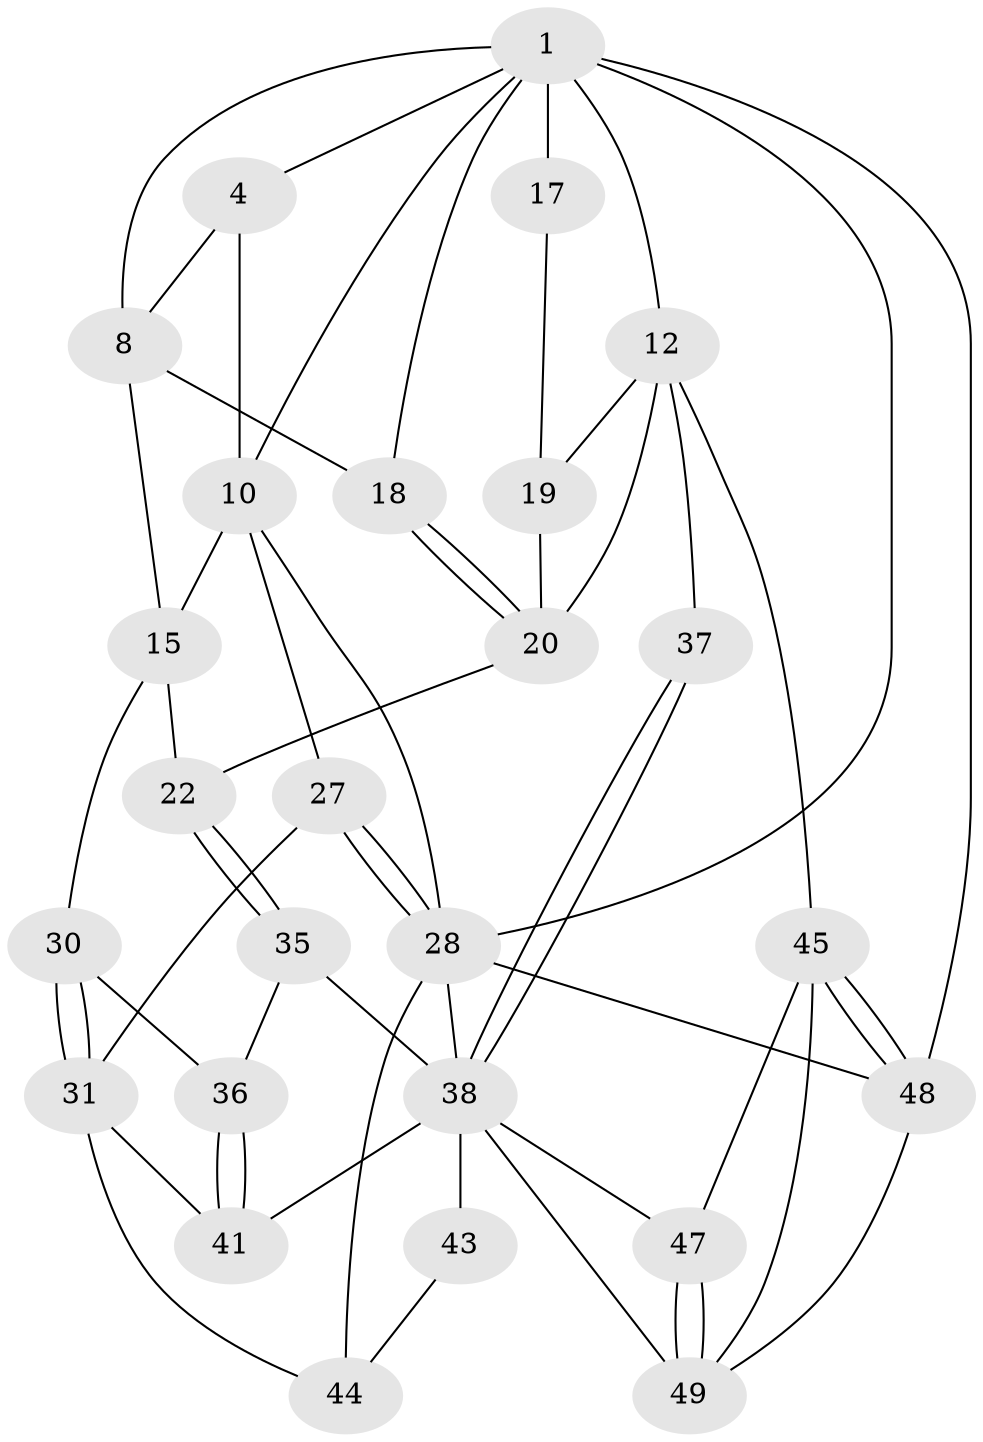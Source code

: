 // original degree distribution, {3: 0.038461538461538464, 6: 0.19230769230769232, 5: 0.5384615384615384, 4: 0.23076923076923078}
// Generated by graph-tools (version 1.1) at 2025/28/03/15/25 16:28:00]
// undirected, 26 vertices, 57 edges
graph export_dot {
graph [start="1"]
  node [color=gray90,style=filled];
  1 [pos="+0.8254424939879599+0",super="+2+5"];
  4 [pos="+0.40362163444073795+0",super="+9"];
  8 [pos="+0.45765225950653476+0.06214118966765521",super="+14"];
  10 [pos="+0.14606992372987218+0.24372352273798595",super="+16+11"];
  12 [pos="+1+0.32286005550129127",super="+24"];
  15 [pos="+0.3064388858203308+0.3362597807588343",super="+23"];
  17 [pos="+0.9904111374932075+0.30616155349793495"];
  18 [pos="+0.6581687763725772+0.26671581746091766"];
  19 [pos="+0.8759348329406482+0.34823213568254663"];
  20 [pos="+0.6871810190610709+0.3453170599170513",super="+21"];
  22 [pos="+0.5321394555362534+0.4822854207226832"];
  27 [pos="+0.03674908242215174+0.6460815005928022"];
  28 [pos="+0+0.6615509908913711",super="+33"];
  30 [pos="+0.331263339239522+0.5154236597726671"];
  31 [pos="+0.05680567754399042+0.6520959355247256",super="+32"];
  35 [pos="+0.40639013420370135+0.6667818863995295"];
  36 [pos="+0.33997873398102435+0.6230732716038349"];
  37 [pos="+0.6758388923439412+0.6891796892330272"];
  38 [pos="+0.6748476421450632+0.7325603714925416",super="+39"];
  41 [pos="+0.25365399094457436+0.688101835251853"];
  43 [pos="+0.2808141552159846+0.9959669802129395"];
  44 [pos="+0.16386363698387954+0.886760246265614"];
  45 [pos="+1+0.8930034076832001",super="+46"];
  47 [pos="+0.6806451926640383+0.7370330348641903"];
  48 [pos="+1+1"];
  49 [pos="+0.6692116851356562+1",super="+50"];
  1 -- 48;
  1 -- 4;
  1 -- 12 [weight=2];
  1 -- 10;
  1 -- 28;
  1 -- 17 [weight=2];
  1 -- 18;
  1 -- 8;
  4 -- 8;
  4 -- 10;
  8 -- 18;
  8 -- 15;
  10 -- 27;
  10 -- 15;
  10 -- 28;
  12 -- 19;
  12 -- 20;
  12 -- 37 [weight=2];
  12 -- 45;
  15 -- 30;
  15 -- 22;
  17 -- 19;
  18 -- 20;
  18 -- 20;
  19 -- 20;
  20 -- 22;
  22 -- 35;
  22 -- 35;
  27 -- 28;
  27 -- 28;
  27 -- 31;
  28 -- 48;
  28 -- 38;
  28 -- 44;
  30 -- 31;
  30 -- 31;
  30 -- 36;
  31 -- 41;
  31 -- 44;
  35 -- 36;
  35 -- 38;
  36 -- 41;
  36 -- 41;
  37 -- 38;
  37 -- 38;
  38 -- 47;
  38 -- 49;
  38 -- 41;
  38 -- 43 [weight=2];
  43 -- 44;
  45 -- 48;
  45 -- 48;
  45 -- 49;
  45 -- 47;
  47 -- 49;
  47 -- 49;
  48 -- 49;
}
